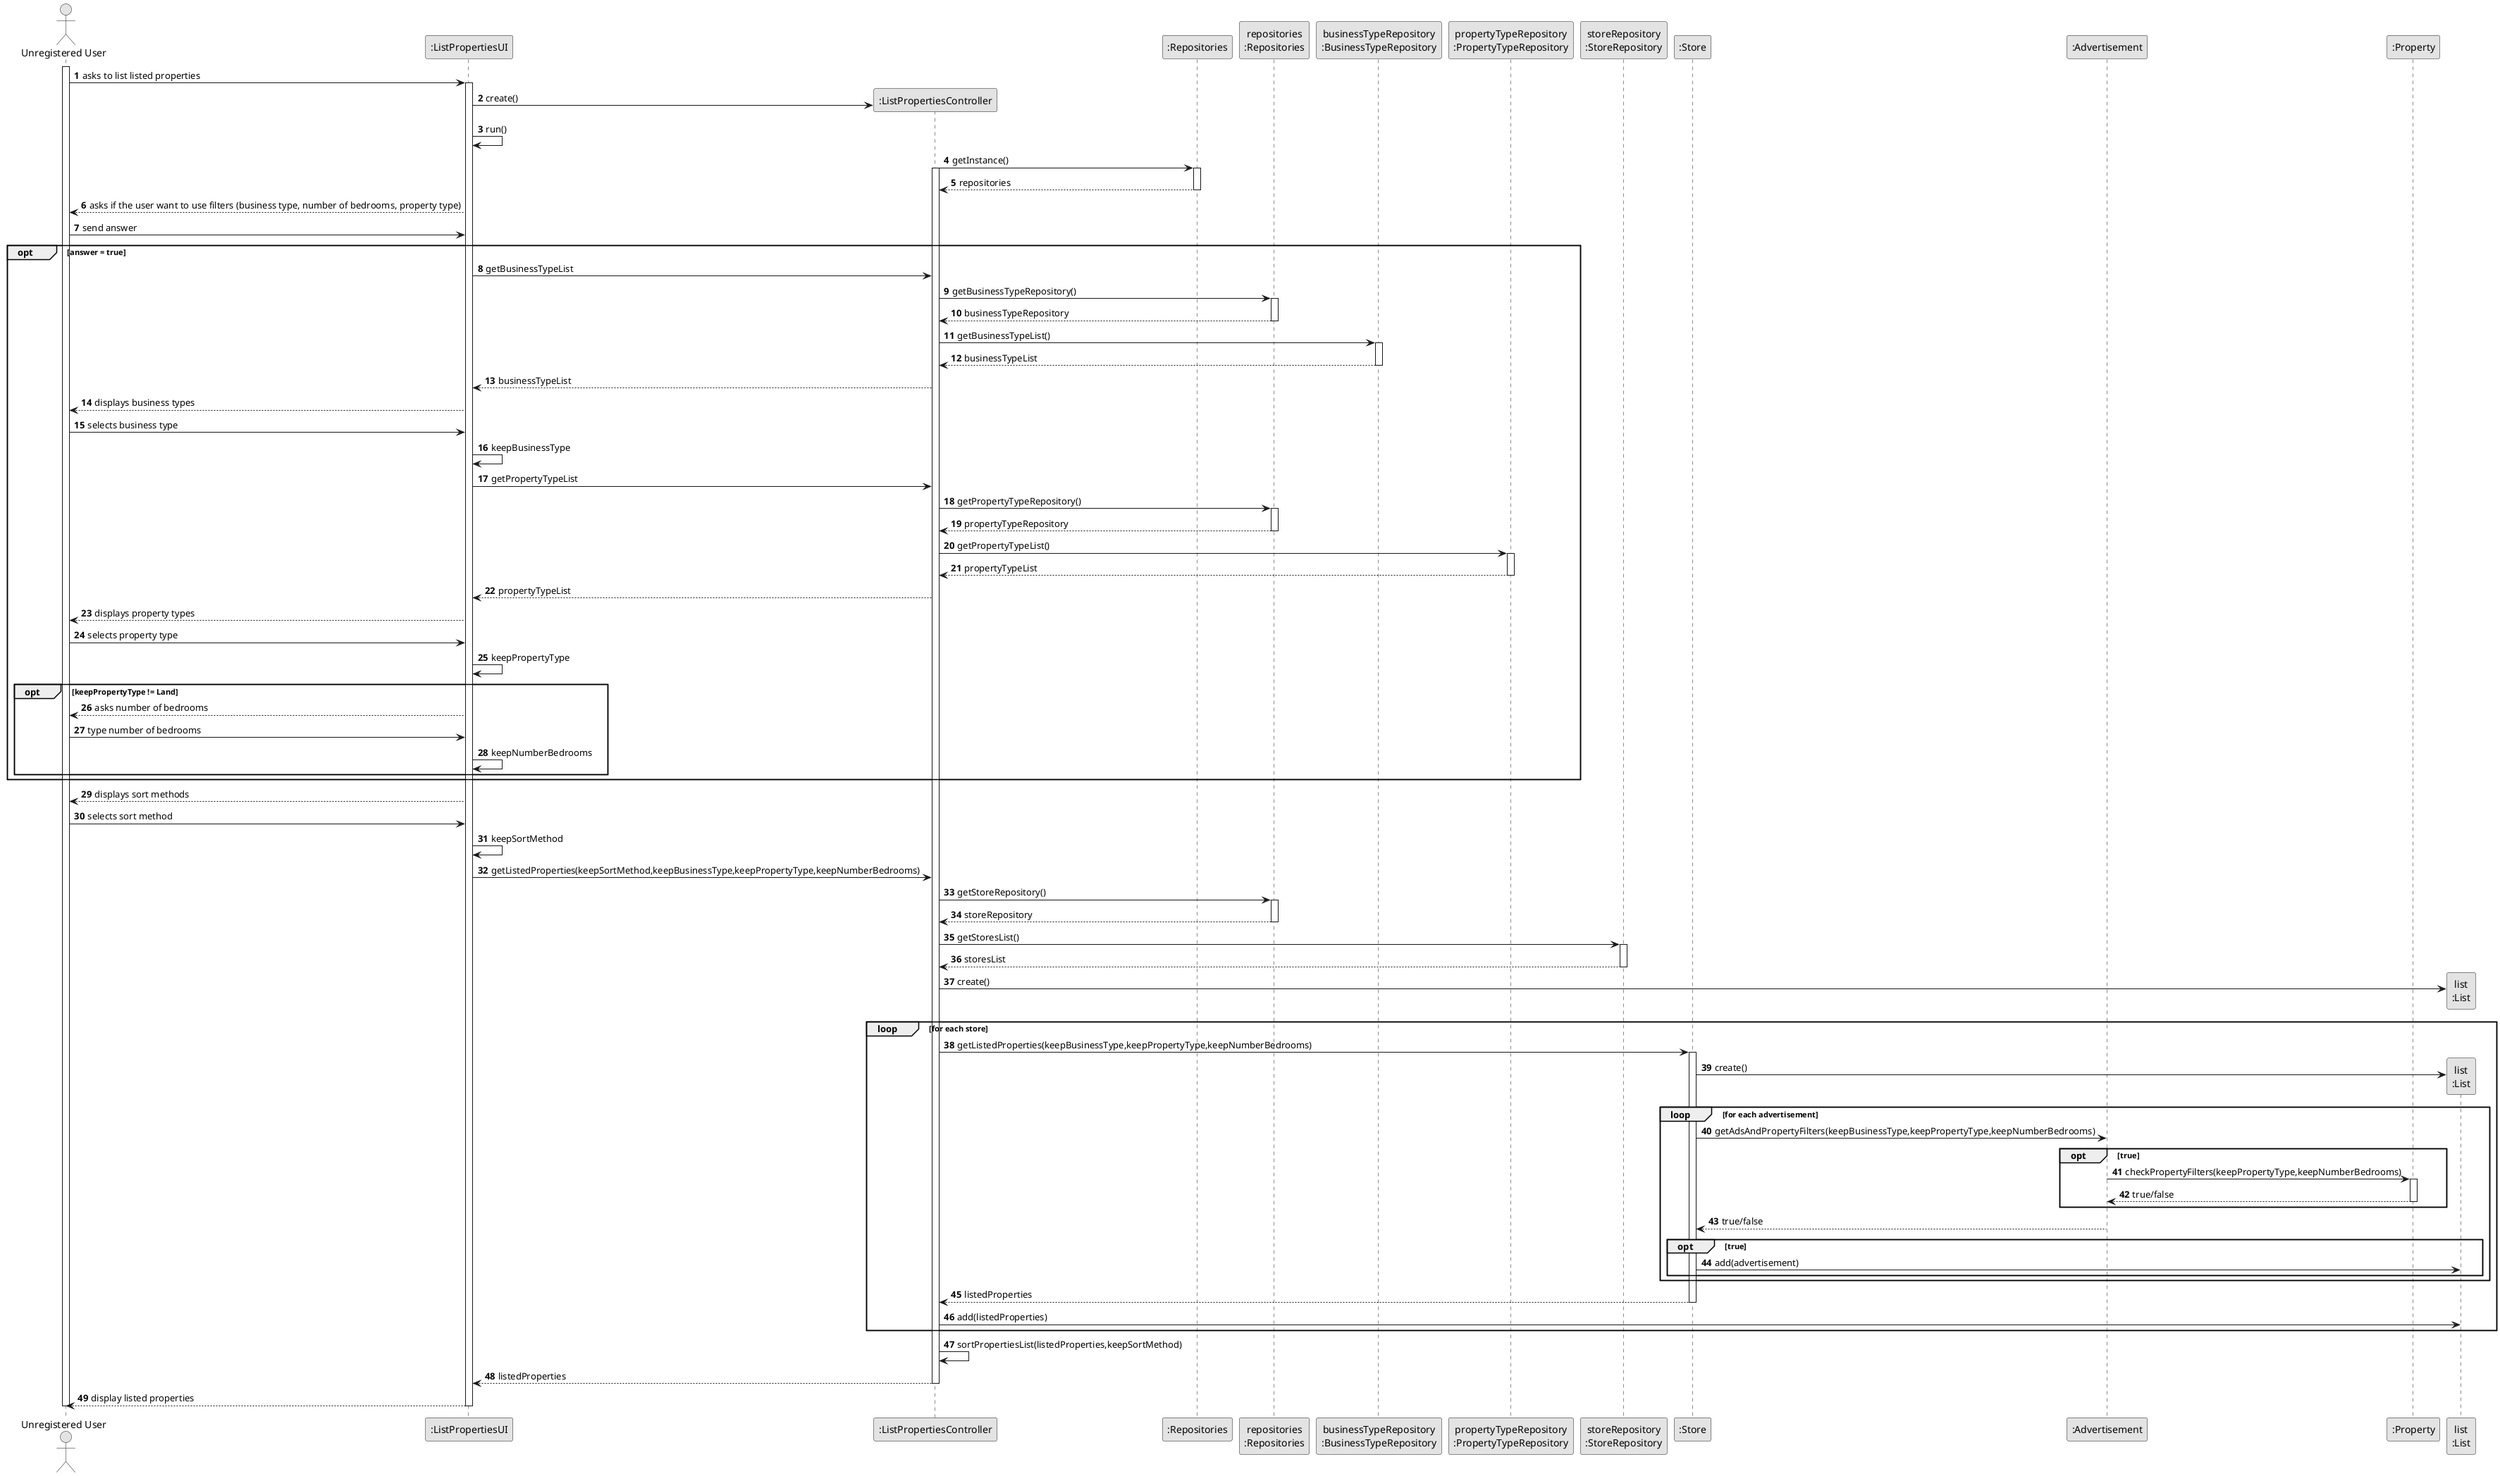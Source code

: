 @startuml
skinparam monochrome true
skinparam packageStyle rectangle
skinparam shadowing false

autonumber

'hide footbox
actor "Unregistered User" as ADM
participant ":ListPropertiesUI" as UI
participant ":ListPropertiesController" as CTRL
participant ":Repositories" as ORG
participant "repositories\n:Repositories" as REPO
participant "businessTypeRepository\n:BusinessTypeRepository" as BusinessTypeRepository
participant "propertyTypeRepository\n:PropertyTypeRepository" as PropertyTypeRepository
participant "storeRepository\n:StoreRepository" as StoreRepository
participant ":Store" as Store
participant ":Advertisement" as Advertisement
participant ":Property" as Property
participant "list\n:List" as LIST





activate ADM

    ADM -> UI : asks to list listed properties


    activate UI

        UI -> CTRL**: create()

        UI->UI: run()

        CTRL -> ORG : getInstance()
        activate CTRL
        activate ORG

          ORG --> CTRL: repositories
        deactivate ORG

        ADM <-- UI : asks if the user want to use filters (business type, number of bedrooms, property type)

        ADM -> UI: send answer

        group opt [answer = true]


        UI -> CTRL : getBusinessTypeList
        CTRL -> REPO : getBusinessTypeRepository()
        activate REPO

            REPO --> CTRL: businessTypeRepository
        deactivate REPO

        CTRL -> BusinessTypeRepository: getBusinessTypeList()
        activate BusinessTypeRepository

            BusinessTypeRepository --> CTRL: businessTypeList
        deactivate BusinessTypeRepository


        CTRL --> UI : businessTypeList

        UI --> ADM : displays business types

        ADM -> UI:selects business type

        UI -> UI :keepBusinessType

        UI -> CTRL : getPropertyTypeList

        CTRL -> REPO : getPropertyTypeRepository()
        activate REPO

            REPO --> CTRL: propertyTypeRepository
        deactivate REPO

        CTRL -> PropertyTypeRepository: getPropertyTypeList()
        activate PropertyTypeRepository

                 PropertyTypeRepository --> CTRL: propertyTypeList
        deactivate PropertyTypeRepository

        CTRL --> UI : propertyTypeList

        UI --> ADM : displays property types

        ADM -> UI:selects property type

        UI -> UI :keepPropertyType

        opt keepPropertyType != Land
            UI --> ADM: asks number of bedrooms

            ADM -> UI: type number of bedrooms

            UI  ->  UI: keepNumberBedrooms
        end

        end

        ADM <-- UI : displays sort methods

        ADM -> UI : selects sort method

        UI-> UI:keepSortMethod

        UI -> CTRL : getListedProperties(keepSortMethod,keepBusinessType,keepPropertyType,keepNumberBedrooms)

        CTRL -> REPO : getStoreRepository()
        activate REPO

            REPO --> CTRL: storeRepository
        deactivate REPO

        CTRL ->StoreRepository: getStoresList()
        activate StoreRepository

            StoreRepository --> CTRL :storesList
        deactivate StoreRepository

        CTRL -> LIST**: create()



                  loop for each store
                                CTRL -> Store : getListedProperties(keepBusinessType,keepPropertyType,keepNumberBedrooms)
                                activate Store

                                Store -> LIST**: create()
                                loop for each advertisement
                                Store -> Advertisement : getAdsAndPropertyFilters(keepBusinessType,keepPropertyType,keepNumberBedrooms)
                                opt true

                                Advertisement -> Property: checkPropertyFilters(keepPropertyType,keepNumberBedrooms)
                                activate Property

                                Property --> Advertisement: true/false
                                deactivate Property
                                end
                                Advertisement -->Store :true/false
                                opt true
                                Store->LIST: add(advertisement)
                                end

                                end
                                Store --> CTRL : listedProperties
                                deactivate Store
                                CTRL -> LIST: add(listedProperties)
                  end

        CTRL -> CTRL: sortPropertiesList(listedProperties,keepSortMethod)


        CTRL --> UI : listedProperties






        deactivate CTRL

        UI --> ADM :  display listed properties
    deactivate UI

deactivate ADM

@enduml